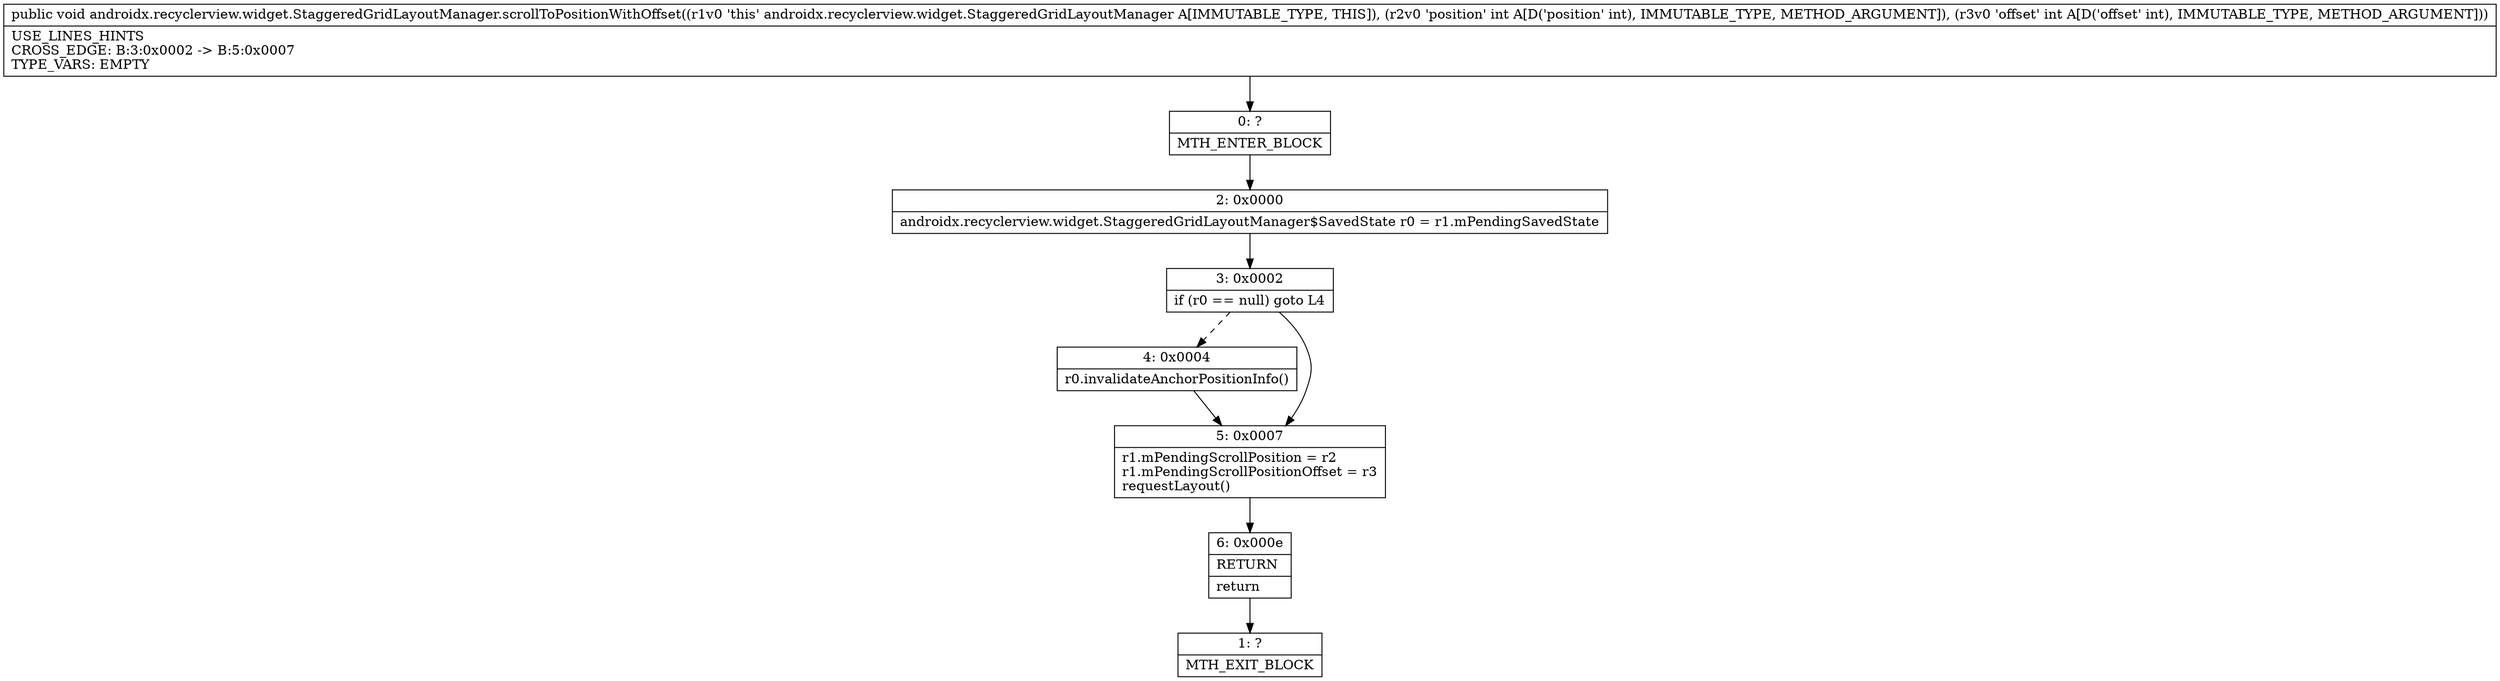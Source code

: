 digraph "CFG forandroidx.recyclerview.widget.StaggeredGridLayoutManager.scrollToPositionWithOffset(II)V" {
Node_0 [shape=record,label="{0\:\ ?|MTH_ENTER_BLOCK\l}"];
Node_2 [shape=record,label="{2\:\ 0x0000|androidx.recyclerview.widget.StaggeredGridLayoutManager$SavedState r0 = r1.mPendingSavedState\l}"];
Node_3 [shape=record,label="{3\:\ 0x0002|if (r0 == null) goto L4\l}"];
Node_4 [shape=record,label="{4\:\ 0x0004|r0.invalidateAnchorPositionInfo()\l}"];
Node_5 [shape=record,label="{5\:\ 0x0007|r1.mPendingScrollPosition = r2\lr1.mPendingScrollPositionOffset = r3\lrequestLayout()\l}"];
Node_6 [shape=record,label="{6\:\ 0x000e|RETURN\l|return\l}"];
Node_1 [shape=record,label="{1\:\ ?|MTH_EXIT_BLOCK\l}"];
MethodNode[shape=record,label="{public void androidx.recyclerview.widget.StaggeredGridLayoutManager.scrollToPositionWithOffset((r1v0 'this' androidx.recyclerview.widget.StaggeredGridLayoutManager A[IMMUTABLE_TYPE, THIS]), (r2v0 'position' int A[D('position' int), IMMUTABLE_TYPE, METHOD_ARGUMENT]), (r3v0 'offset' int A[D('offset' int), IMMUTABLE_TYPE, METHOD_ARGUMENT]))  | USE_LINES_HINTS\lCROSS_EDGE: B:3:0x0002 \-\> B:5:0x0007\lTYPE_VARS: EMPTY\l}"];
MethodNode -> Node_0;Node_0 -> Node_2;
Node_2 -> Node_3;
Node_3 -> Node_4[style=dashed];
Node_3 -> Node_5;
Node_4 -> Node_5;
Node_5 -> Node_6;
Node_6 -> Node_1;
}

